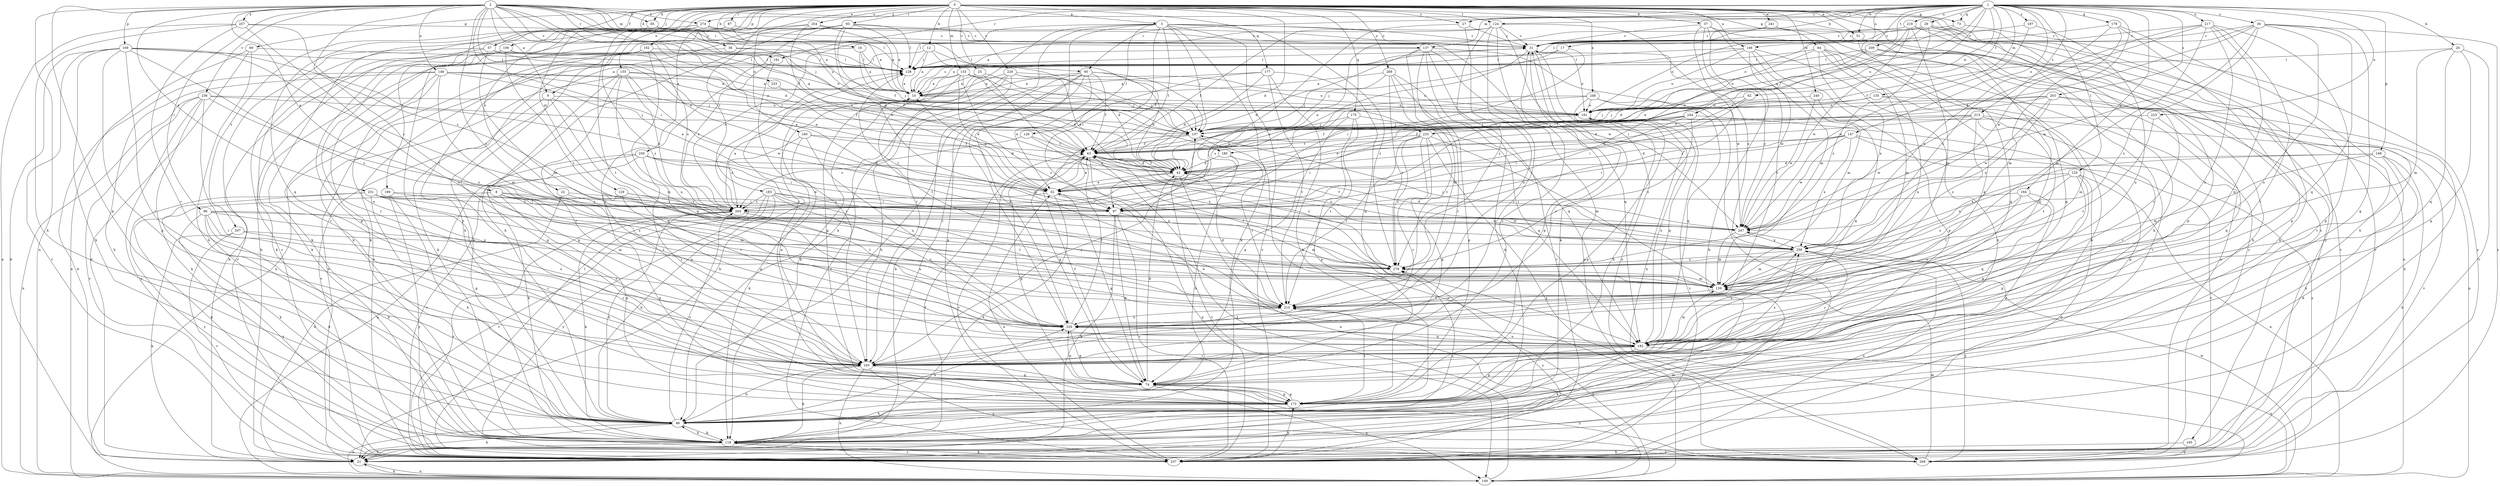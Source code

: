 strict digraph  {
0;
1;
2;
3;
8;
9;
10;
12;
16;
17;
20;
21;
22;
25;
27;
29;
30;
31;
36;
37;
42;
51;
52;
57;
62;
63;
64;
69;
73;
74;
85;
86;
87;
93;
95;
96;
97;
106;
107;
118;
124;
125;
126;
128;
129;
133;
135;
137;
139;
146;
147;
148;
149;
155;
160;
161;
162;
164;
168;
169;
172;
175;
177;
179;
180;
182;
183;
187;
191;
193;
195;
199;
203;
204;
207;
209;
213;
215;
217;
219;
223;
225;
226;
229;
231;
233;
236;
237;
240;
241;
244;
247;
248;
250;
254;
257;
258;
268;
269;
274;
279;
0 -> 3  [label=a];
0 -> 12  [label=b];
0 -> 16  [label=b];
0 -> 22  [label=c];
0 -> 25  [label=c];
0 -> 27  [label=c];
0 -> 36  [label=d];
0 -> 37  [label=d];
0 -> 42  [label=d];
0 -> 51  [label=e];
0 -> 57  [label=f];
0 -> 64  [label=g];
0 -> 69  [label=g];
0 -> 73  [label=g];
0 -> 85  [label=h];
0 -> 87  [label=i];
0 -> 93  [label=i];
0 -> 106  [label=j];
0 -> 118  [label=k];
0 -> 124  [label=l];
0 -> 129  [label=m];
0 -> 133  [label=m];
0 -> 146  [label=n];
0 -> 155  [label=o];
0 -> 160  [label=o];
0 -> 162  [label=p];
0 -> 175  [label=q];
0 -> 177  [label=q];
0 -> 183  [label=r];
0 -> 195  [label=s];
0 -> 199  [label=s];
0 -> 207  [label=t];
0 -> 229  [label=v];
0 -> 240  [label=w];
0 -> 241  [label=w];
0 -> 248  [label=x];
0 -> 250  [label=x];
0 -> 254  [label=x];
0 -> 268  [label=y];
0 -> 269  [label=y];
1 -> 17  [label=b];
1 -> 20  [label=b];
1 -> 27  [label=c];
1 -> 29  [label=c];
1 -> 30  [label=c];
1 -> 51  [label=e];
1 -> 62  [label=f];
1 -> 73  [label=g];
1 -> 74  [label=g];
1 -> 95  [label=i];
1 -> 124  [label=l];
1 -> 125  [label=l];
1 -> 135  [label=m];
1 -> 137  [label=m];
1 -> 146  [label=n];
1 -> 147  [label=n];
1 -> 164  [label=p];
1 -> 168  [label=p];
1 -> 179  [label=q];
1 -> 180  [label=q];
1 -> 187  [label=r];
1 -> 191  [label=r];
1 -> 203  [label=s];
1 -> 209  [label=t];
1 -> 213  [label=t];
1 -> 217  [label=u];
1 -> 219  [label=u];
1 -> 223  [label=u];
1 -> 225  [label=u];
1 -> 244  [label=w];
1 -> 247  [label=w];
1 -> 274  [label=z];
2 -> 8  [label=a];
2 -> 9  [label=a];
2 -> 42  [label=d];
2 -> 51  [label=e];
2 -> 52  [label=e];
2 -> 63  [label=f];
2 -> 85  [label=h];
2 -> 95  [label=i];
2 -> 96  [label=i];
2 -> 97  [label=i];
2 -> 107  [label=j];
2 -> 137  [label=m];
2 -> 148  [label=n];
2 -> 149  [label=n];
2 -> 169  [label=p];
2 -> 172  [label=p];
2 -> 180  [label=q];
2 -> 191  [label=r];
2 -> 215  [label=t];
2 -> 225  [label=u];
2 -> 231  [label=v];
2 -> 233  [label=v];
2 -> 236  [label=v];
2 -> 257  [label=x];
2 -> 274  [label=z];
2 -> 279  [label=z];
3 -> 31  [label=c];
3 -> 63  [label=f];
3 -> 86  [label=h];
3 -> 97  [label=i];
3 -> 107  [label=j];
3 -> 118  [label=k];
3 -> 126  [label=l];
3 -> 193  [label=r];
3 -> 204  [label=s];
3 -> 226  [label=u];
3 -> 237  [label=v];
3 -> 247  [label=w];
3 -> 279  [label=z];
8 -> 97  [label=i];
8 -> 118  [label=k];
8 -> 139  [label=m];
8 -> 172  [label=p];
8 -> 204  [label=s];
8 -> 215  [label=t];
8 -> 226  [label=u];
9 -> 74  [label=g];
9 -> 139  [label=m];
9 -> 161  [label=o];
9 -> 182  [label=q];
9 -> 237  [label=v];
10 -> 31  [label=c];
10 -> 139  [label=m];
10 -> 161  [label=o];
12 -> 9  [label=a];
12 -> 10  [label=a];
12 -> 42  [label=d];
12 -> 63  [label=f];
12 -> 128  [label=l];
16 -> 10  [label=a];
16 -> 86  [label=h];
16 -> 107  [label=j];
16 -> 128  [label=l];
17 -> 97  [label=i];
17 -> 107  [label=j];
17 -> 128  [label=l];
20 -> 74  [label=g];
20 -> 128  [label=l];
20 -> 139  [label=m];
20 -> 182  [label=q];
20 -> 237  [label=v];
21 -> 63  [label=f];
21 -> 139  [label=m];
21 -> 149  [label=n];
22 -> 21  [label=b];
22 -> 97  [label=i];
22 -> 215  [label=t];
25 -> 10  [label=a];
25 -> 21  [label=b];
25 -> 107  [label=j];
25 -> 258  [label=x];
27 -> 31  [label=c];
27 -> 97  [label=i];
27 -> 226  [label=u];
29 -> 31  [label=c];
29 -> 52  [label=e];
29 -> 118  [label=k];
29 -> 128  [label=l];
29 -> 193  [label=r];
29 -> 237  [label=v];
29 -> 279  [label=z];
30 -> 31  [label=c];
30 -> 42  [label=d];
30 -> 74  [label=g];
30 -> 128  [label=l];
30 -> 182  [label=q];
30 -> 226  [label=u];
30 -> 247  [label=w];
30 -> 269  [label=y];
30 -> 279  [label=z];
31 -> 128  [label=l];
31 -> 149  [label=n];
31 -> 161  [label=o];
31 -> 172  [label=p];
31 -> 204  [label=s];
31 -> 269  [label=y];
36 -> 63  [label=f];
36 -> 118  [label=k];
36 -> 128  [label=l];
37 -> 21  [label=b];
37 -> 31  [label=c];
37 -> 139  [label=m];
37 -> 182  [label=q];
37 -> 215  [label=t];
37 -> 279  [label=z];
42 -> 52  [label=e];
42 -> 63  [label=f];
42 -> 97  [label=i];
42 -> 149  [label=n];
42 -> 237  [label=v];
51 -> 118  [label=k];
51 -> 149  [label=n];
51 -> 161  [label=o];
52 -> 10  [label=a];
52 -> 74  [label=g];
52 -> 97  [label=i];
52 -> 118  [label=k];
52 -> 204  [label=s];
57 -> 52  [label=e];
57 -> 118  [label=k];
57 -> 128  [label=l];
57 -> 139  [label=m];
57 -> 161  [label=o];
57 -> 237  [label=v];
62 -> 42  [label=d];
62 -> 97  [label=i];
62 -> 161  [label=o];
63 -> 42  [label=d];
63 -> 52  [label=e];
63 -> 149  [label=n];
63 -> 172  [label=p];
63 -> 237  [label=v];
63 -> 258  [label=x];
63 -> 279  [label=z];
64 -> 42  [label=d];
64 -> 128  [label=l];
64 -> 139  [label=m];
64 -> 182  [label=q];
64 -> 226  [label=u];
64 -> 258  [label=x];
64 -> 269  [label=y];
69 -> 21  [label=b];
69 -> 86  [label=h];
69 -> 128  [label=l];
69 -> 149  [label=n];
73 -> 31  [label=c];
73 -> 161  [label=o];
73 -> 269  [label=y];
74 -> 31  [label=c];
74 -> 42  [label=d];
74 -> 63  [label=f];
74 -> 149  [label=n];
74 -> 172  [label=p];
74 -> 226  [label=u];
74 -> 269  [label=y];
85 -> 10  [label=a];
85 -> 31  [label=c];
85 -> 182  [label=q];
86 -> 21  [label=b];
86 -> 118  [label=k];
86 -> 149  [label=n];
86 -> 204  [label=s];
86 -> 226  [label=u];
87 -> 10  [label=a];
87 -> 21  [label=b];
87 -> 31  [label=c];
87 -> 279  [label=z];
93 -> 10  [label=a];
93 -> 31  [label=c];
93 -> 42  [label=d];
93 -> 63  [label=f];
93 -> 86  [label=h];
93 -> 118  [label=k];
93 -> 128  [label=l];
93 -> 193  [label=r];
95 -> 10  [label=a];
95 -> 21  [label=b];
95 -> 42  [label=d];
95 -> 63  [label=f];
95 -> 86  [label=h];
95 -> 107  [label=j];
95 -> 172  [label=p];
95 -> 193  [label=r];
95 -> 226  [label=u];
96 -> 86  [label=h];
96 -> 118  [label=k];
96 -> 139  [label=m];
96 -> 193  [label=r];
96 -> 226  [label=u];
96 -> 247  [label=w];
96 -> 269  [label=y];
97 -> 21  [label=b];
97 -> 74  [label=g];
97 -> 139  [label=m];
97 -> 237  [label=v];
106 -> 21  [label=b];
106 -> 52  [label=e];
106 -> 74  [label=g];
106 -> 128  [label=l];
106 -> 193  [label=r];
106 -> 279  [label=z];
107 -> 63  [label=f];
107 -> 74  [label=g];
107 -> 269  [label=y];
118 -> 21  [label=b];
118 -> 86  [label=h];
118 -> 237  [label=v];
118 -> 269  [label=y];
118 -> 279  [label=z];
124 -> 10  [label=a];
124 -> 31  [label=c];
124 -> 63  [label=f];
124 -> 118  [label=k];
124 -> 149  [label=n];
124 -> 193  [label=r];
124 -> 258  [label=x];
124 -> 279  [label=z];
125 -> 21  [label=b];
125 -> 52  [label=e];
125 -> 74  [label=g];
125 -> 149  [label=n];
125 -> 172  [label=p];
125 -> 215  [label=t];
125 -> 258  [label=x];
126 -> 63  [label=f];
126 -> 204  [label=s];
126 -> 279  [label=z];
128 -> 10  [label=a];
129 -> 97  [label=i];
129 -> 172  [label=p];
129 -> 182  [label=q];
129 -> 204  [label=s];
133 -> 10  [label=a];
133 -> 42  [label=d];
133 -> 52  [label=e];
133 -> 74  [label=g];
133 -> 107  [label=j];
133 -> 161  [label=o];
133 -> 215  [label=t];
133 -> 279  [label=z];
135 -> 63  [label=f];
135 -> 107  [label=j];
135 -> 139  [label=m];
135 -> 149  [label=n];
135 -> 161  [label=o];
137 -> 42  [label=d];
137 -> 118  [label=k];
137 -> 128  [label=l];
137 -> 182  [label=q];
137 -> 193  [label=r];
137 -> 215  [label=t];
137 -> 237  [label=v];
137 -> 247  [label=w];
139 -> 63  [label=f];
139 -> 215  [label=t];
146 -> 10  [label=a];
146 -> 86  [label=h];
146 -> 128  [label=l];
146 -> 139  [label=m];
146 -> 161  [label=o];
146 -> 172  [label=p];
146 -> 247  [label=w];
147 -> 42  [label=d];
147 -> 63  [label=f];
147 -> 97  [label=i];
147 -> 237  [label=v];
147 -> 247  [label=w];
147 -> 258  [label=x];
147 -> 269  [label=y];
148 -> 10  [label=a];
148 -> 21  [label=b];
148 -> 52  [label=e];
148 -> 86  [label=h];
148 -> 107  [label=j];
148 -> 139  [label=m];
148 -> 161  [label=o];
148 -> 193  [label=r];
148 -> 226  [label=u];
149 -> 21  [label=b];
149 -> 63  [label=f];
149 -> 215  [label=t];
149 -> 247  [label=w];
155 -> 10  [label=a];
155 -> 21  [label=b];
155 -> 107  [label=j];
155 -> 172  [label=p];
155 -> 182  [label=q];
155 -> 193  [label=r];
155 -> 204  [label=s];
155 -> 247  [label=w];
160 -> 42  [label=d];
160 -> 63  [label=f];
160 -> 118  [label=k];
160 -> 204  [label=s];
160 -> 226  [label=u];
161 -> 107  [label=j];
161 -> 172  [label=p];
161 -> 182  [label=q];
161 -> 237  [label=v];
162 -> 118  [label=k];
162 -> 128  [label=l];
162 -> 149  [label=n];
162 -> 204  [label=s];
162 -> 226  [label=u];
162 -> 237  [label=v];
164 -> 97  [label=i];
164 -> 172  [label=p];
164 -> 182  [label=q];
164 -> 226  [label=u];
164 -> 279  [label=z];
168 -> 21  [label=b];
168 -> 42  [label=d];
168 -> 86  [label=h];
168 -> 118  [label=k];
168 -> 139  [label=m];
168 -> 258  [label=x];
169 -> 21  [label=b];
169 -> 86  [label=h];
169 -> 97  [label=i];
169 -> 128  [label=l];
169 -> 172  [label=p];
169 -> 193  [label=r];
169 -> 204  [label=s];
169 -> 237  [label=v];
169 -> 279  [label=z];
172 -> 10  [label=a];
172 -> 74  [label=g];
172 -> 86  [label=h];
172 -> 128  [label=l];
172 -> 215  [label=t];
175 -> 74  [label=g];
175 -> 107  [label=j];
175 -> 172  [label=p];
175 -> 182  [label=q];
175 -> 215  [label=t];
177 -> 10  [label=a];
177 -> 42  [label=d];
177 -> 52  [label=e];
177 -> 86  [label=h];
177 -> 182  [label=q];
177 -> 215  [label=t];
179 -> 31  [label=c];
179 -> 86  [label=h];
179 -> 139  [label=m];
179 -> 172  [label=p];
179 -> 258  [label=x];
180 -> 42  [label=d];
180 -> 86  [label=h];
180 -> 215  [label=t];
182 -> 52  [label=e];
182 -> 118  [label=k];
182 -> 139  [label=m];
182 -> 149  [label=n];
182 -> 161  [label=o];
182 -> 172  [label=p];
182 -> 193  [label=r];
182 -> 226  [label=u];
182 -> 258  [label=x];
183 -> 86  [label=h];
183 -> 97  [label=i];
183 -> 204  [label=s];
183 -> 215  [label=t];
183 -> 226  [label=u];
183 -> 237  [label=v];
183 -> 258  [label=x];
183 -> 269  [label=y];
187 -> 31  [label=c];
187 -> 226  [label=u];
187 -> 247  [label=w];
191 -> 193  [label=r];
191 -> 204  [label=s];
193 -> 31  [label=c];
193 -> 74  [label=g];
193 -> 86  [label=h];
193 -> 107  [label=j];
193 -> 118  [label=k];
193 -> 149  [label=n];
193 -> 258  [label=x];
193 -> 269  [label=y];
195 -> 21  [label=b];
195 -> 269  [label=y];
199 -> 86  [label=h];
199 -> 193  [label=r];
199 -> 204  [label=s];
199 -> 269  [label=y];
203 -> 63  [label=f];
203 -> 107  [label=j];
203 -> 118  [label=k];
203 -> 161  [label=o];
203 -> 193  [label=r];
203 -> 247  [label=w];
203 -> 258  [label=x];
204 -> 10  [label=a];
204 -> 86  [label=h];
204 -> 118  [label=k];
204 -> 226  [label=u];
204 -> 237  [label=v];
204 -> 247  [label=w];
207 -> 21  [label=b];
207 -> 193  [label=r];
207 -> 237  [label=v];
207 -> 258  [label=x];
209 -> 86  [label=h];
209 -> 97  [label=i];
209 -> 128  [label=l];
209 -> 161  [label=o];
209 -> 182  [label=q];
209 -> 237  [label=v];
213 -> 42  [label=d];
213 -> 63  [label=f];
213 -> 107  [label=j];
213 -> 193  [label=r];
213 -> 215  [label=t];
213 -> 237  [label=v];
213 -> 247  [label=w];
213 -> 279  [label=z];
215 -> 42  [label=d];
215 -> 226  [label=u];
217 -> 31  [label=c];
217 -> 63  [label=f];
217 -> 139  [label=m];
217 -> 172  [label=p];
217 -> 182  [label=q];
217 -> 193  [label=r];
217 -> 226  [label=u];
217 -> 258  [label=x];
219 -> 31  [label=c];
219 -> 139  [label=m];
219 -> 172  [label=p];
219 -> 204  [label=s];
219 -> 237  [label=v];
219 -> 247  [label=w];
223 -> 107  [label=j];
223 -> 182  [label=q];
223 -> 215  [label=t];
225 -> 63  [label=f];
225 -> 74  [label=g];
225 -> 97  [label=i];
225 -> 139  [label=m];
225 -> 193  [label=r];
225 -> 215  [label=t];
225 -> 269  [label=y];
225 -> 279  [label=z];
226 -> 63  [label=f];
226 -> 74  [label=g];
226 -> 182  [label=q];
229 -> 10  [label=a];
229 -> 42  [label=d];
229 -> 107  [label=j];
229 -> 118  [label=k];
229 -> 161  [label=o];
229 -> 193  [label=r];
229 -> 237  [label=v];
231 -> 74  [label=g];
231 -> 97  [label=i];
231 -> 118  [label=k];
231 -> 204  [label=s];
231 -> 215  [label=t];
231 -> 269  [label=y];
231 -> 279  [label=z];
233 -> 63  [label=f];
236 -> 107  [label=j];
236 -> 118  [label=k];
236 -> 149  [label=n];
236 -> 161  [label=o];
236 -> 193  [label=r];
236 -> 237  [label=v];
236 -> 269  [label=y];
236 -> 279  [label=z];
237 -> 52  [label=e];
237 -> 118  [label=k];
237 -> 128  [label=l];
237 -> 172  [label=p];
237 -> 258  [label=x];
237 -> 279  [label=z];
240 -> 161  [label=o];
240 -> 182  [label=q];
240 -> 247  [label=w];
241 -> 31  [label=c];
241 -> 52  [label=e];
241 -> 237  [label=v];
241 -> 269  [label=y];
244 -> 52  [label=e];
244 -> 63  [label=f];
244 -> 97  [label=i];
244 -> 107  [label=j];
244 -> 172  [label=p];
244 -> 279  [label=z];
247 -> 31  [label=c];
247 -> 42  [label=d];
247 -> 63  [label=f];
247 -> 139  [label=m];
247 -> 258  [label=x];
248 -> 52  [label=e];
248 -> 86  [label=h];
248 -> 161  [label=o];
248 -> 182  [label=q];
248 -> 204  [label=s];
248 -> 237  [label=v];
250 -> 42  [label=d];
250 -> 97  [label=i];
250 -> 118  [label=k];
250 -> 149  [label=n];
250 -> 193  [label=r];
250 -> 237  [label=v];
250 -> 247  [label=w];
254 -> 10  [label=a];
254 -> 31  [label=c];
254 -> 52  [label=e];
254 -> 86  [label=h];
254 -> 118  [label=k];
257 -> 31  [label=c];
257 -> 86  [label=h];
257 -> 149  [label=n];
257 -> 193  [label=r];
257 -> 204  [label=s];
257 -> 226  [label=u];
258 -> 107  [label=j];
258 -> 128  [label=l];
258 -> 139  [label=m];
258 -> 193  [label=r];
258 -> 269  [label=y];
258 -> 279  [label=z];
268 -> 10  [label=a];
268 -> 107  [label=j];
268 -> 172  [label=p];
268 -> 182  [label=q];
268 -> 215  [label=t];
268 -> 279  [label=z];
269 -> 139  [label=m];
274 -> 31  [label=c];
274 -> 118  [label=k];
274 -> 128  [label=l];
274 -> 172  [label=p];
274 -> 215  [label=t];
274 -> 237  [label=v];
279 -> 139  [label=m];
}
